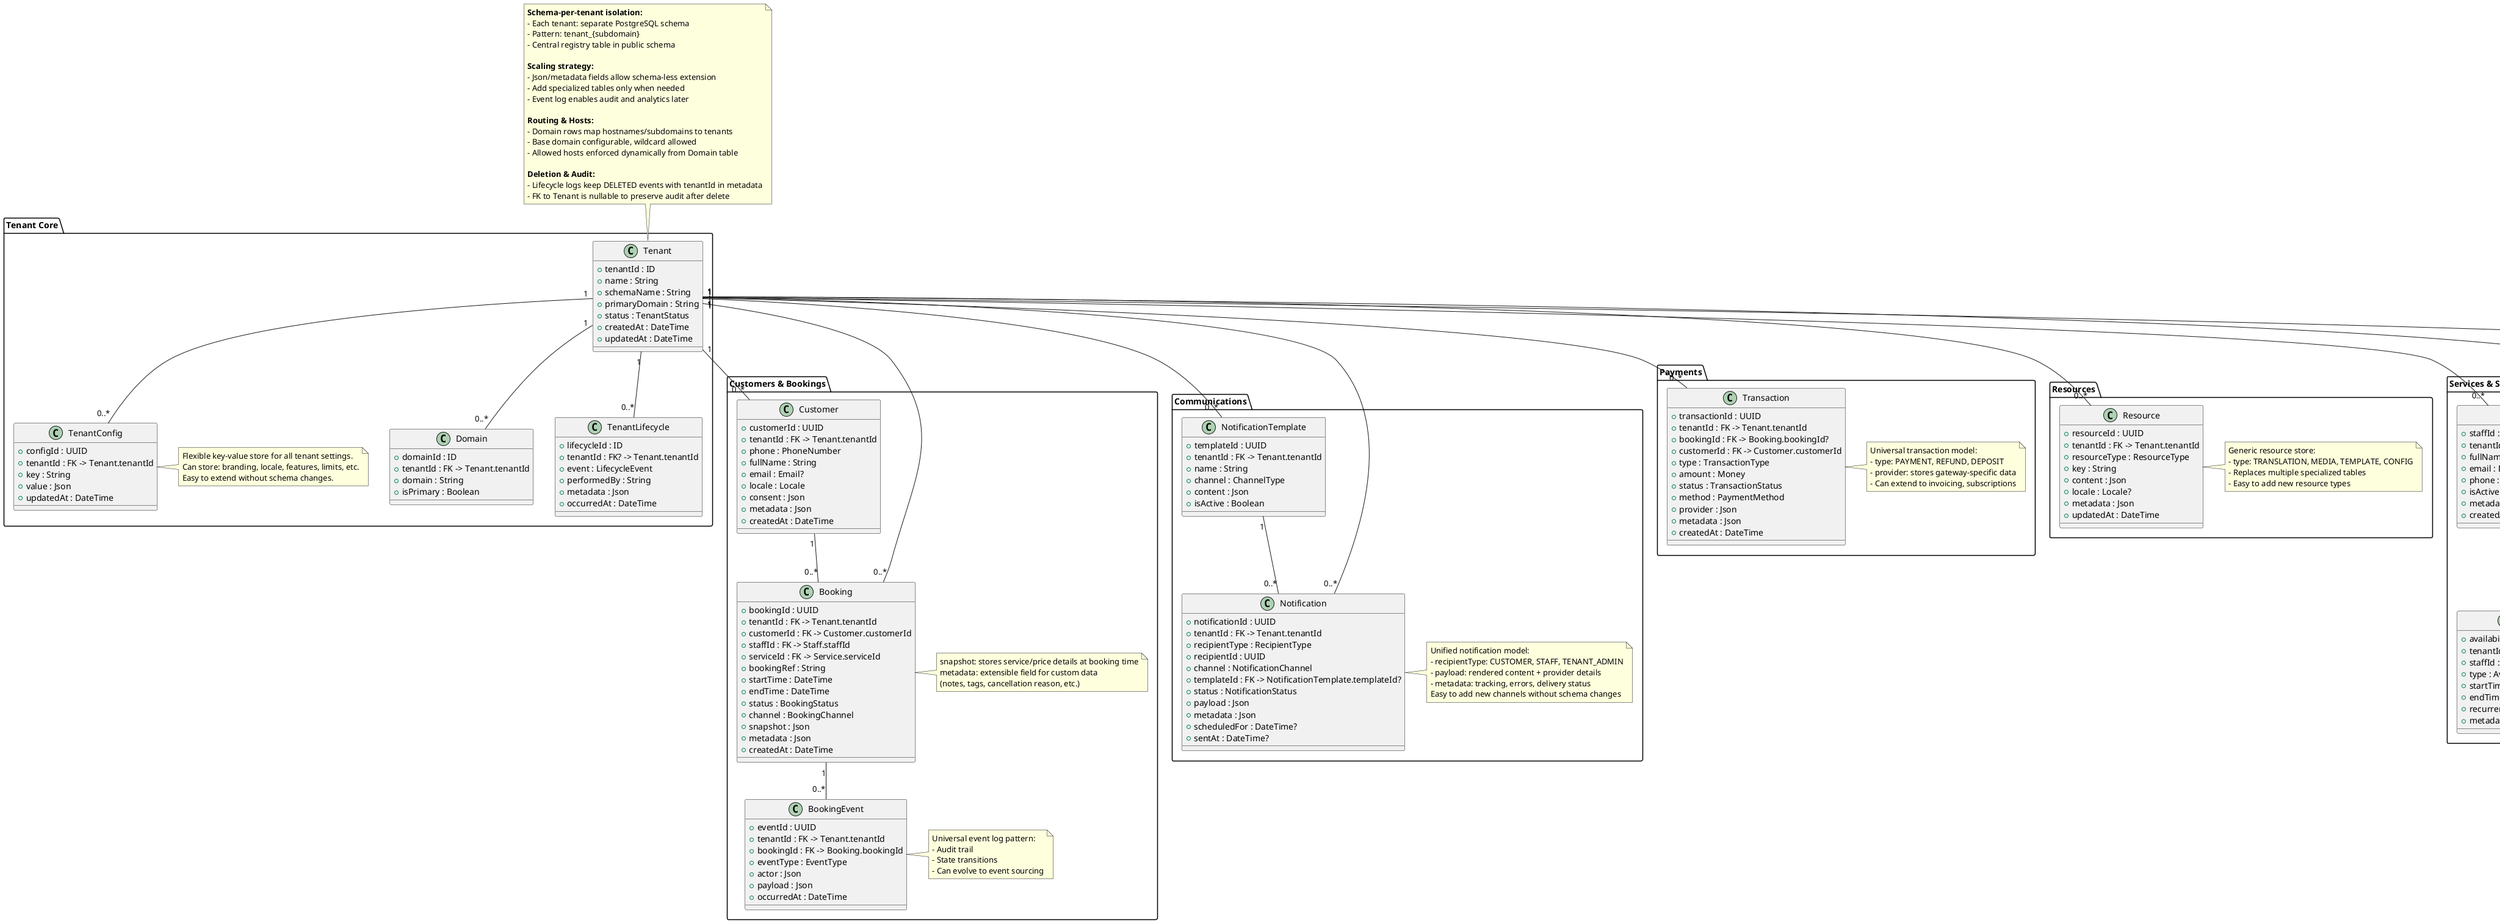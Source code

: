 @startuml

package "Tenant Core" {
  class Tenant {
    +tenantId : ID
    +name : String
    +schemaName : String
    +primaryDomain : String
    +status : TenantStatus
    +createdAt : DateTime
    +updatedAt : DateTime
  }

  class TenantConfig {
    +configId : UUID
    +tenantId : FK -> Tenant.tenantId
    +key : String
    +value : Json
    +updatedAt : DateTime
  }

  note right of TenantConfig
    Flexible key-value store for all tenant settings.
    Can store: branding, locale, features, limits, etc.
    Easy to extend without schema changes.
  end note

  Tenant "1" -- "0..*" TenantConfig

  class Domain {
    +domainId : ID
    +tenantId : FK -> Tenant.tenantId
    +domain : String
    +isPrimary : Boolean
  }

  class TenantLifecycle {
    +lifecycleId : ID
    +tenantId : FK? -> Tenant.tenantId
    +event : LifecycleEvent
    +performedBy : String
    +metadata : Json
    +occurredAt : DateTime
  }
}

package "Services & Staff" {
  class Service {
    +serviceId : UUID
    +tenantId : FK -> Tenant.tenantId
    +name : Json
    +description : Json
    +price : Money
    +duration : Int
    +isActive : Boolean
    +metadata : Json
    +createdAt : DateTime
  }

  class Staff {
    +staffId : UUID
    +tenantId : FK -> Tenant.tenantId
    +fullName : String
    +email : Email
    +phone : PhoneNumber
    +isActive : Boolean
    +metadata : Json
    +createdAt : DateTime
  }

  class StaffService {
    +id : UUID
    +tenantId : FK -> Tenant.tenantId
    +staffId : FK -> Staff.staffId
    +serviceId : FK -> Service.serviceId
    +overrides : Json
  }

  class Availability {
    +availabilityId : UUID
    +tenantId : FK -> Tenant.tenantId
    +staffId : FK -> Staff.staffId
    +type : AvailabilityType
    +startTime : DateTime
    +endTime : DateTime
    +recurrence : Json?
    +metadata : Json
  }

  note right of Availability
    Flexible availability model:
    - type: SCHEDULE, TIME_OFF, OVERRIDE
    - recurrence: stores RRULE for repeating schedules
    - Can extend to location-based, capacity, etc.
  end note

  Staff "1" -- "0..*" StaffService
  Service "1" -- "0..*" StaffService
  Staff "1" -- "0..*" Availability
}

package "Customers & Bookings" {
  class Customer {
    +customerId : UUID
    +tenantId : FK -> Tenant.tenantId
    +phone : PhoneNumber
    +fullName : String
    +email : Email?
    +locale : Locale
    +consent : Json
    +metadata : Json
    +createdAt : DateTime
  }

  class Booking {
    +bookingId : UUID
    +tenantId : FK -> Tenant.tenantId
    +customerId : FK -> Customer.customerId
    +staffId : FK -> Staff.staffId
    +serviceId : FK -> Service.serviceId
    +bookingRef : String
    +startTime : DateTime
    +endTime : DateTime
    +status : BookingStatus
    +channel : BookingChannel
    +snapshot : Json
    +metadata : Json
    +createdAt : DateTime
  }

  note right of Booking
    snapshot: stores service/price details at booking time
    metadata: extensible field for custom data
    (notes, tags, cancellation reason, etc.)
  end note

  class BookingEvent {
    +eventId : UUID
    +tenantId : FK -> Tenant.tenantId
    +bookingId : FK -> Booking.bookingId
    +eventType : EventType
    +actor : Json
    +payload : Json
    +occurredAt : DateTime
  }

  note right of BookingEvent
    Universal event log pattern:
    - Audit trail
    - State transitions
    - Can evolve to event sourcing
  end note

  Customer "1" -- "0..*" Booking
  Booking "1" -- "0..*" BookingEvent
}

package "Communications" {
  class NotificationTemplate {
    +templateId : UUID
    +tenantId : FK -> Tenant.tenantId
    +name : String
    +channel : ChannelType
    +content : Json
    +isActive : Boolean
  }

  class Notification {
    +notificationId : UUID
    +tenantId : FK -> Tenant.tenantId
    +recipientType : RecipientType
    +recipientId : UUID
    +channel : NotificationChannel
    +templateId : FK -> NotificationTemplate.templateId?
    +status : NotificationStatus
    +payload : Json
    +metadata : Json
    +scheduledFor : DateTime?
    +sentAt : DateTime?
  }

  note right of Notification
    Unified notification model:
    - recipientType: CUSTOMER, STAFF, TENANT_ADMIN
    - payload: rendered content + provider details
    - metadata: tracking, errors, delivery status
    Easy to add new channels without schema changes
  end note

  NotificationTemplate "1" -- "0..*" Notification
}

package "Payments" {
  class Transaction {
    +transactionId : UUID
    +tenantId : FK -> Tenant.tenantId
    +bookingId : FK -> Booking.bookingId?
    +customerId : FK -> Customer.customerId
    +type : TransactionType
    +amount : Money
    +status : TransactionStatus
    +method : PaymentMethod
    +provider : Json
    +metadata : Json
    +createdAt : DateTime
  }

  note right of Transaction
    Universal transaction model:
    - type: PAYMENT, REFUND, DEPOSIT
    - provider: stores gateway-specific data
    - Can extend to invoicing, subscriptions
  end note
}

package "Resources" {
  class Resource {
    +resourceId : UUID
    +tenantId : FK -> Tenant.tenantId
    +resourceType : ResourceType
    +key : String
    +content : Json
    +locale : Locale?
    +metadata : Json
    +updatedAt : DateTime
  }

  note right of Resource
    Generic resource store:
    - type: TRANSLATION, MEDIA, TEMPLATE, CONFIG
    - Replaces multiple specialized tables
    - Easy to add new resource types
  end note
}

package "Access Control" {
  class User {
    +userId : UUID
    +email : Email
    +passwordHash : String
    +isActive : Boolean
    +metadata : Json
    +createdAt : DateTime
  }

  class TenantMembership {
    +membershipId : UUID
    +tenantId : FK -> Tenant.tenantId
    +userId : FK -> User.userId
    +role : Role  ' OWNER, ADMIN, MANAGER, STAFF, VIEWER
    +permissions : Json
    +isActive : Boolean
    +metadata : Json
    +joinedAt : DateTime
  }

  note right of TenantMembership
    Flexible role-based access:
    - role: OWNER, ADMIN, MANAGER, STAFF, VIEWER
    - permissions: granular overrides
    - OWNER/ADMIN imply Django is_staff via signal
    - Middleware requires active membership for /admin
    - Can link to Staff entity via metadata
  end note

  User "1" -- "0..*" TenantMembership
  Tenant "1" -- "0..*" TenantMembership
}

' Cross-package relationships
Tenant "1" -- "0..*" Service
Tenant "1" -- "0..*" Staff
Tenant "1" -- "0..*" Customer
Tenant "1" -- "0..*" Booking
Tenant "1" -- "0..*" Transaction
Tenant "1" -- "0..*" Resource
Tenant "1" -- "0..*" NotificationTemplate
Tenant "1" -- "0..*" Notification
Tenant "1" -- "0..*" Domain
Tenant "1" -- "0..*" TenantLifecycle

note top of Tenant
  **Schema-per-tenant isolation:**
  - Each tenant: separate PostgreSQL schema
  - Pattern: tenant_{subdomain}
  - Central registry table in public schema

  **Scaling strategy:**
  - Json/metadata fields allow schema-less extension
  - Add specialized tables only when needed
  - Event log enables audit and analytics later

  **Routing & Hosts:**
  - Domain rows map hostnames/subdomains to tenants
  - Base domain configurable, wildcard allowed
  - Allowed hosts enforced dynamically from Domain table

  **Deletion & Audit:**
  - Lifecycle logs keep DELETED events with tenantId in metadata
  - FK to Tenant is nullable to preserve audit after delete
end note

@enduml
